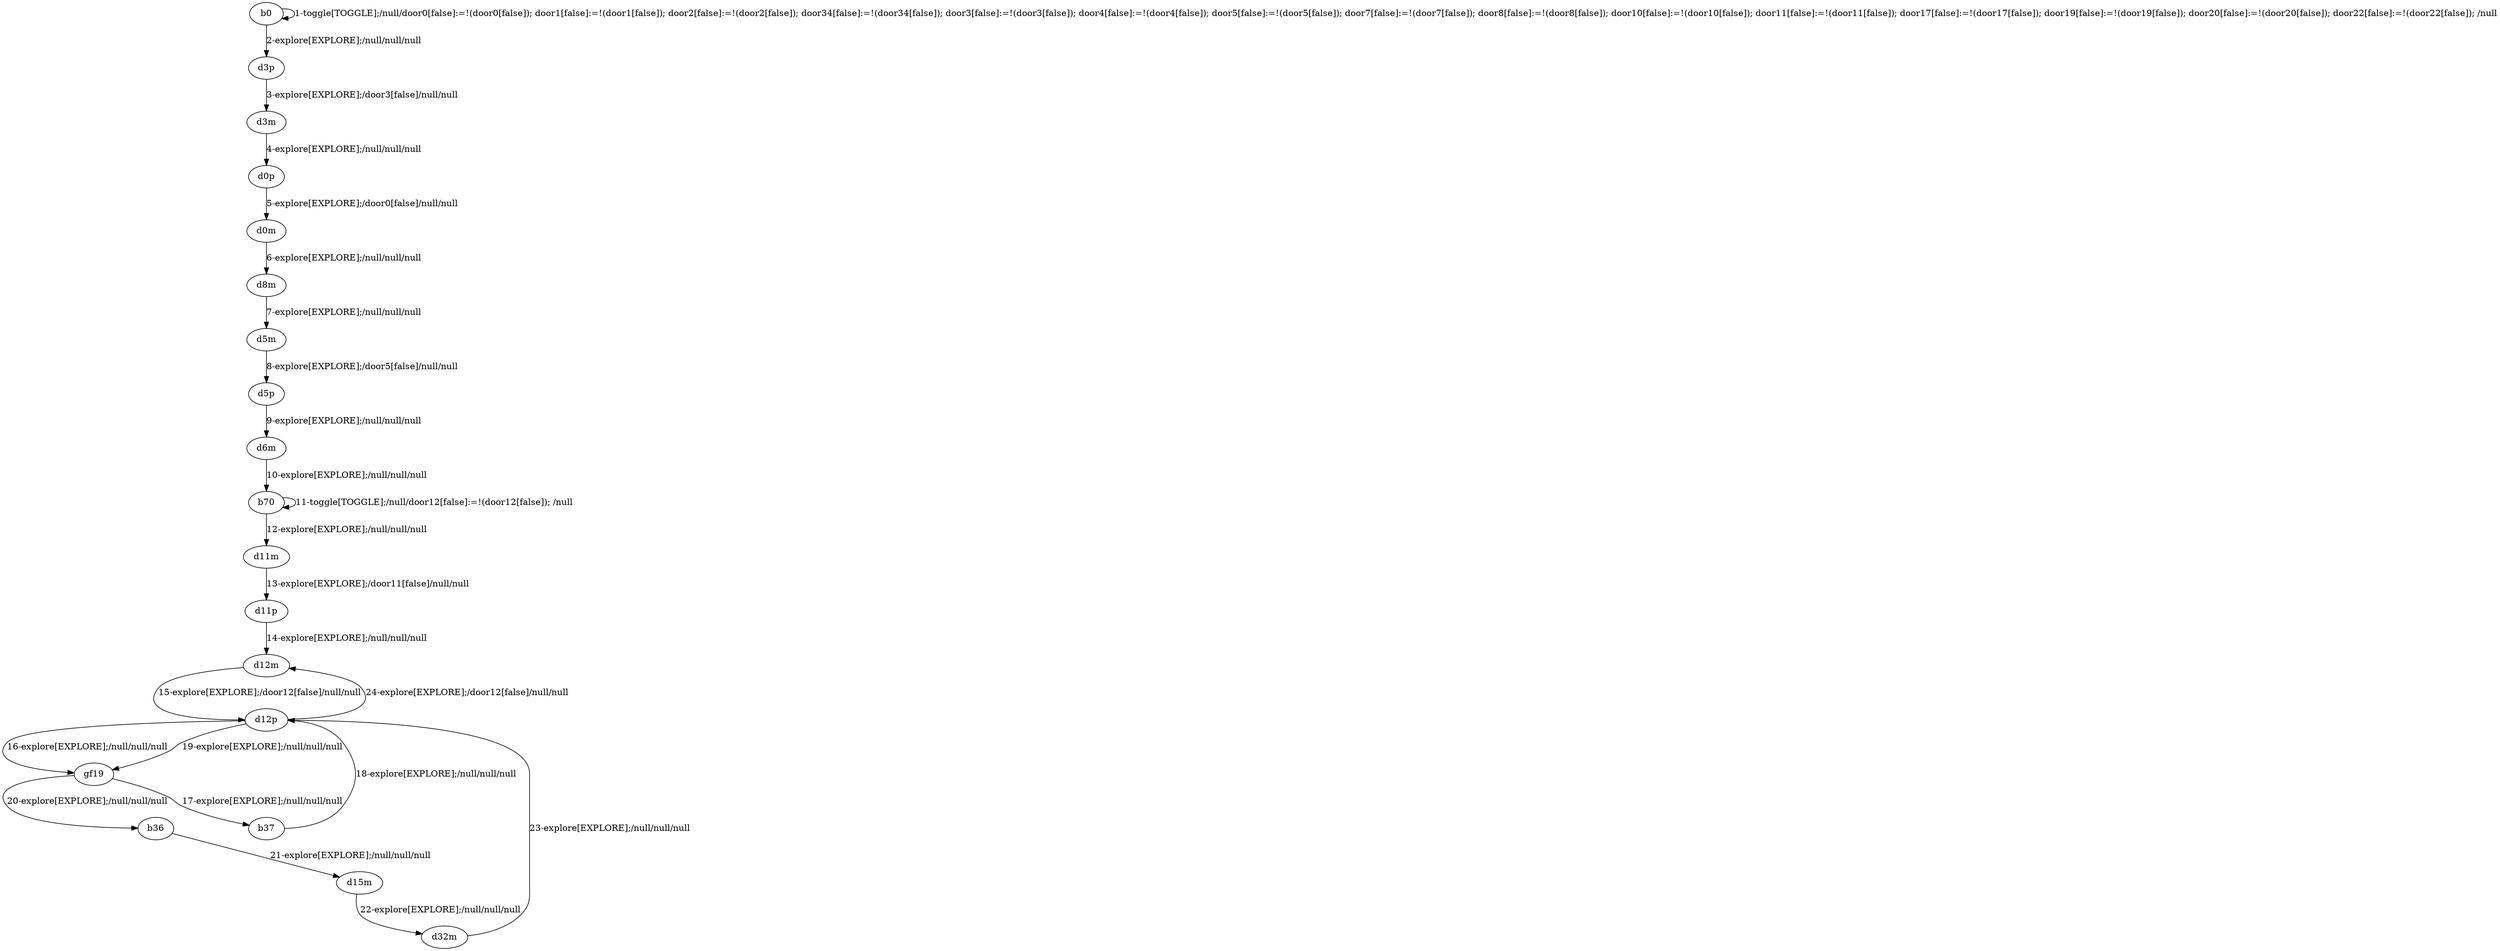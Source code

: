# Total number of goals covered by this test: 2
# d12p --> d12m
# d32m --> d12p

digraph g {
"b0" -> "b0" [label = "1-toggle[TOGGLE];/null/door0[false]:=!(door0[false]); door1[false]:=!(door1[false]); door2[false]:=!(door2[false]); door34[false]:=!(door34[false]); door3[false]:=!(door3[false]); door4[false]:=!(door4[false]); door5[false]:=!(door5[false]); door7[false]:=!(door7[false]); door8[false]:=!(door8[false]); door10[false]:=!(door10[false]); door11[false]:=!(door11[false]); door17[false]:=!(door17[false]); door19[false]:=!(door19[false]); door20[false]:=!(door20[false]); door22[false]:=!(door22[false]); /null"];
"b0" -> "d3p" [label = "2-explore[EXPLORE];/null/null/null"];
"d3p" -> "d3m" [label = "3-explore[EXPLORE];/door3[false]/null/null"];
"d3m" -> "d0p" [label = "4-explore[EXPLORE];/null/null/null"];
"d0p" -> "d0m" [label = "5-explore[EXPLORE];/door0[false]/null/null"];
"d0m" -> "d8m" [label = "6-explore[EXPLORE];/null/null/null"];
"d8m" -> "d5m" [label = "7-explore[EXPLORE];/null/null/null"];
"d5m" -> "d5p" [label = "8-explore[EXPLORE];/door5[false]/null/null"];
"d5p" -> "d6m" [label = "9-explore[EXPLORE];/null/null/null"];
"d6m" -> "b70" [label = "10-explore[EXPLORE];/null/null/null"];
"b70" -> "b70" [label = "11-toggle[TOGGLE];/null/door12[false]:=!(door12[false]); /null"];
"b70" -> "d11m" [label = "12-explore[EXPLORE];/null/null/null"];
"d11m" -> "d11p" [label = "13-explore[EXPLORE];/door11[false]/null/null"];
"d11p" -> "d12m" [label = "14-explore[EXPLORE];/null/null/null"];
"d12m" -> "d12p" [label = "15-explore[EXPLORE];/door12[false]/null/null"];
"d12p" -> "gf19" [label = "16-explore[EXPLORE];/null/null/null"];
"gf19" -> "b37" [label = "17-explore[EXPLORE];/null/null/null"];
"b37" -> "d12p" [label = "18-explore[EXPLORE];/null/null/null"];
"d12p" -> "gf19" [label = "19-explore[EXPLORE];/null/null/null"];
"gf19" -> "b36" [label = "20-explore[EXPLORE];/null/null/null"];
"b36" -> "d15m" [label = "21-explore[EXPLORE];/null/null/null"];
"d15m" -> "d32m" [label = "22-explore[EXPLORE];/null/null/null"];
"d32m" -> "d12p" [label = "23-explore[EXPLORE];/null/null/null"];
"d12p" -> "d12m" [label = "24-explore[EXPLORE];/door12[false]/null/null"];
}